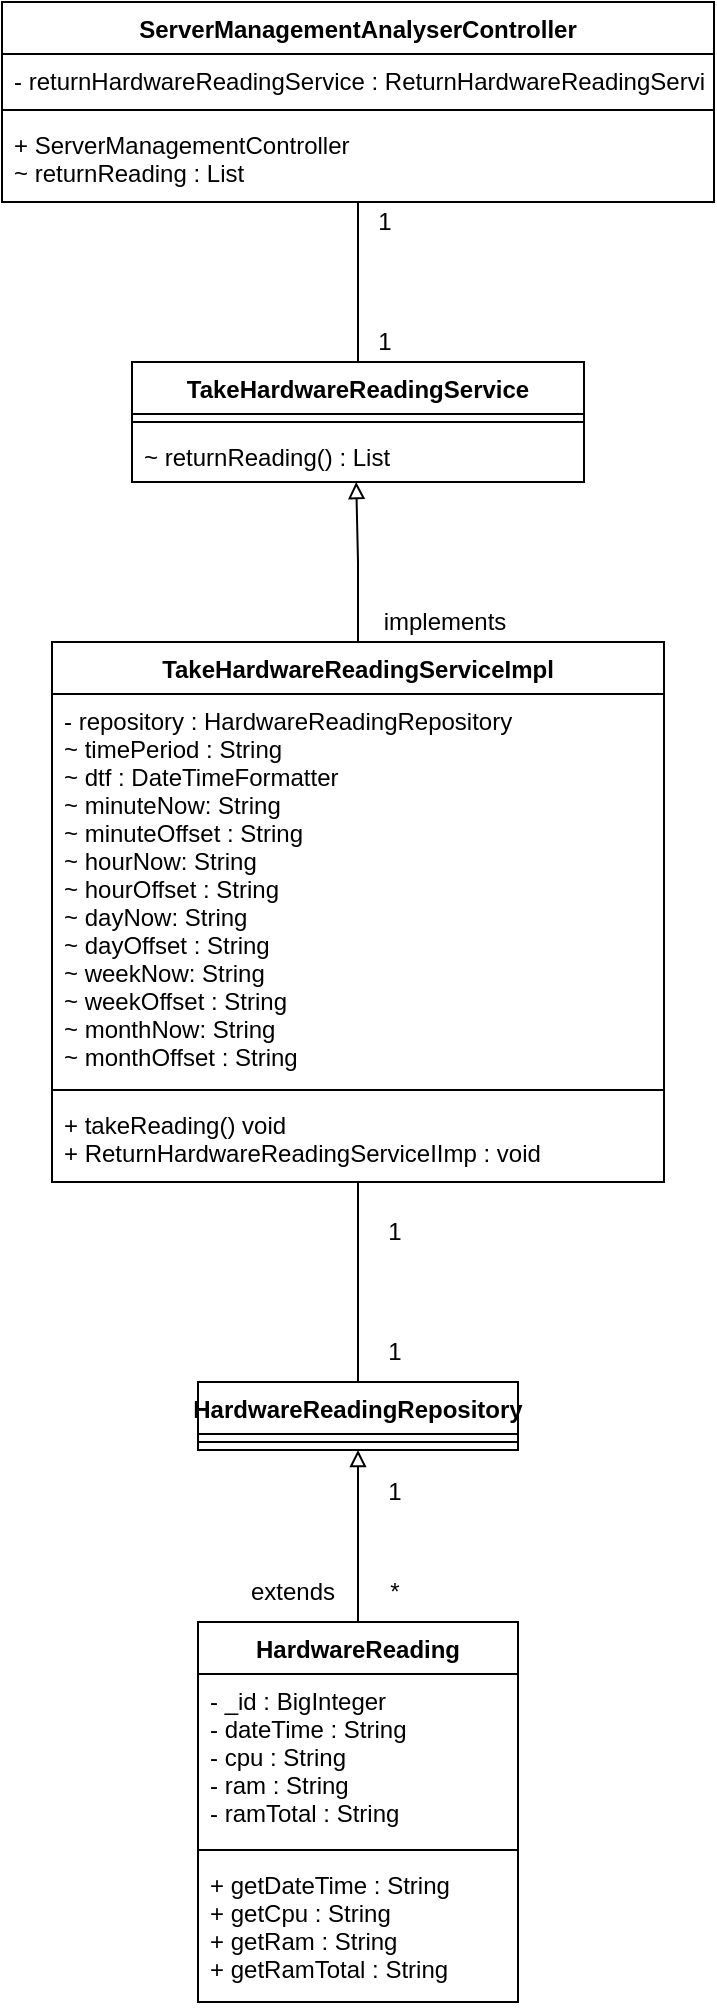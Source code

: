 <mxfile version="24.7.7">
  <diagram id="JvNztcLzzB4lx43ZR72-" name="Page-1">
    <mxGraphModel dx="1647" dy="909" grid="1" gridSize="10" guides="1" tooltips="1" connect="1" arrows="1" fold="1" page="1" pageScale="1" pageWidth="827" pageHeight="1169" math="0" shadow="0">
      <root>
        <mxCell id="0" />
        <mxCell id="1" parent="0" />
        <mxCell id="SxmBoxdIOeCgQ3alWcWk-9" style="edgeStyle=orthogonalEdgeStyle;rounded=0;orthogonalLoop=1;jettySize=auto;html=1;exitX=0.5;exitY=1;exitDx=0;exitDy=0;entryX=0.5;entryY=0;entryDx=0;entryDy=0;endArrow=none;endFill=0;" parent="1" source="SxmBoxdIOeCgQ3alWcWk-1" target="SxmBoxdIOeCgQ3alWcWk-5" edge="1">
          <mxGeometry relative="1" as="geometry" />
        </mxCell>
        <mxCell id="SxmBoxdIOeCgQ3alWcWk-1" value="ServerManagementAnalyserController" style="swimlane;fontStyle=1;align=center;verticalAlign=top;childLayout=stackLayout;horizontal=1;startSize=26;horizontalStack=0;resizeParent=1;resizeParentMax=0;resizeLast=0;collapsible=1;marginBottom=0;" parent="1" vertex="1">
          <mxGeometry x="269" y="80" width="356" height="100" as="geometry" />
        </mxCell>
        <mxCell id="SxmBoxdIOeCgQ3alWcWk-2" value="- returnHardwareReadingService : ReturnHardwareReadingService" style="text;strokeColor=none;fillColor=none;align=left;verticalAlign=top;spacingLeft=4;spacingRight=4;overflow=hidden;rotatable=0;points=[[0,0.5],[1,0.5]];portConstraint=eastwest;" parent="SxmBoxdIOeCgQ3alWcWk-1" vertex="1">
          <mxGeometry y="26" width="356" height="24" as="geometry" />
        </mxCell>
        <mxCell id="SxmBoxdIOeCgQ3alWcWk-3" value="" style="line;strokeWidth=1;fillColor=none;align=left;verticalAlign=middle;spacingTop=-1;spacingLeft=3;spacingRight=3;rotatable=0;labelPosition=right;points=[];portConstraint=eastwest;" parent="SxmBoxdIOeCgQ3alWcWk-1" vertex="1">
          <mxGeometry y="50" width="356" height="8" as="geometry" />
        </mxCell>
        <mxCell id="SxmBoxdIOeCgQ3alWcWk-4" value="+ ServerManagementController&#xa;~ returnReading : List&#xa;" style="text;strokeColor=none;fillColor=none;align=left;verticalAlign=top;spacingLeft=4;spacingRight=4;overflow=hidden;rotatable=0;points=[[0,0.5],[1,0.5]];portConstraint=eastwest;" parent="SxmBoxdIOeCgQ3alWcWk-1" vertex="1">
          <mxGeometry y="58" width="356" height="42" as="geometry" />
        </mxCell>
        <mxCell id="SxmBoxdIOeCgQ3alWcWk-5" value="TakeHardwareReadingService" style="swimlane;fontStyle=1;align=center;verticalAlign=top;childLayout=stackLayout;horizontal=1;startSize=26;horizontalStack=0;resizeParent=1;resizeParentMax=0;resizeLast=0;collapsible=1;marginBottom=0;" parent="1" vertex="1">
          <mxGeometry x="334" y="260" width="226" height="60" as="geometry" />
        </mxCell>
        <mxCell id="SxmBoxdIOeCgQ3alWcWk-7" value="" style="line;strokeWidth=1;fillColor=none;align=left;verticalAlign=middle;spacingTop=-1;spacingLeft=3;spacingRight=3;rotatable=0;labelPosition=right;points=[];portConstraint=eastwest;" parent="SxmBoxdIOeCgQ3alWcWk-5" vertex="1">
          <mxGeometry y="26" width="226" height="8" as="geometry" />
        </mxCell>
        <mxCell id="SxmBoxdIOeCgQ3alWcWk-8" value="~ returnReading() : List" style="text;strokeColor=none;fillColor=none;align=left;verticalAlign=top;spacingLeft=4;spacingRight=4;overflow=hidden;rotatable=0;points=[[0,0.5],[1,0.5]];portConstraint=eastwest;" parent="SxmBoxdIOeCgQ3alWcWk-5" vertex="1">
          <mxGeometry y="34" width="226" height="26" as="geometry" />
        </mxCell>
        <mxCell id="SxmBoxdIOeCgQ3alWcWk-10" value="1" style="text;html=1;align=center;verticalAlign=middle;resizable=0;points=[];autosize=1;strokeColor=none;fillColor=none;" parent="1" vertex="1">
          <mxGeometry x="450" y="180" width="20" height="20" as="geometry" />
        </mxCell>
        <mxCell id="SxmBoxdIOeCgQ3alWcWk-11" value="1" style="text;html=1;align=center;verticalAlign=middle;resizable=0;points=[];autosize=1;strokeColor=none;fillColor=none;" parent="1" vertex="1">
          <mxGeometry x="450" y="240" width="20" height="20" as="geometry" />
        </mxCell>
        <mxCell id="SxmBoxdIOeCgQ3alWcWk-16" style="edgeStyle=orthogonalEdgeStyle;rounded=0;orthogonalLoop=1;jettySize=auto;html=1;exitX=0.5;exitY=0;exitDx=0;exitDy=0;entryX=0.496;entryY=1;entryDx=0;entryDy=0;entryPerimeter=0;endArrow=block;endFill=0;" parent="1" source="SxmBoxdIOeCgQ3alWcWk-12" target="SxmBoxdIOeCgQ3alWcWk-8" edge="1">
          <mxGeometry relative="1" as="geometry" />
        </mxCell>
        <mxCell id="SxmBoxdIOeCgQ3alWcWk-22" style="edgeStyle=orthogonalEdgeStyle;rounded=0;orthogonalLoop=1;jettySize=auto;html=1;exitX=0.5;exitY=1;exitDx=0;exitDy=0;endArrow=none;endFill=0;" parent="1" source="SxmBoxdIOeCgQ3alWcWk-12" target="SxmBoxdIOeCgQ3alWcWk-18" edge="1">
          <mxGeometry relative="1" as="geometry" />
        </mxCell>
        <mxCell id="SxmBoxdIOeCgQ3alWcWk-12" value="TakeHardwareReadingServiceImpl" style="swimlane;fontStyle=1;align=center;verticalAlign=top;childLayout=stackLayout;horizontal=1;startSize=26;horizontalStack=0;resizeParent=1;resizeParentMax=0;resizeLast=0;collapsible=1;marginBottom=0;" parent="1" vertex="1">
          <mxGeometry x="294" y="400" width="306" height="270" as="geometry" />
        </mxCell>
        <mxCell id="SxmBoxdIOeCgQ3alWcWk-13" value="- repository : HardwareReadingRepository&#xa;~ timePeriod : String&#xa;~ dtf : DateTimeFormatter&#xa;~ minuteNow: String&#xa;~ minuteOffset : String&#xa;~ hourNow: String&#xa;~ hourOffset : String&#xa;~ dayNow: String&#xa;~ dayOffset : String&#xa;~ weekNow: String&#xa;~ weekOffset : String&#xa;~ monthNow: String&#xa;~ monthOffset : String" style="text;strokeColor=none;fillColor=none;align=left;verticalAlign=top;spacingLeft=4;spacingRight=4;overflow=hidden;rotatable=0;points=[[0,0.5],[1,0.5]];portConstraint=eastwest;" parent="SxmBoxdIOeCgQ3alWcWk-12" vertex="1">
          <mxGeometry y="26" width="306" height="194" as="geometry" />
        </mxCell>
        <mxCell id="SxmBoxdIOeCgQ3alWcWk-14" value="" style="line;strokeWidth=1;fillColor=none;align=left;verticalAlign=middle;spacingTop=-1;spacingLeft=3;spacingRight=3;rotatable=0;labelPosition=right;points=[];portConstraint=eastwest;" parent="SxmBoxdIOeCgQ3alWcWk-12" vertex="1">
          <mxGeometry y="220" width="306" height="8" as="geometry" />
        </mxCell>
        <mxCell id="SxmBoxdIOeCgQ3alWcWk-15" value="+ takeReading() void&#xa;+ ReturnHardwareReadingServiceIImp : void&#xa;" style="text;strokeColor=none;fillColor=none;align=left;verticalAlign=top;spacingLeft=4;spacingRight=4;overflow=hidden;rotatable=0;points=[[0,0.5],[1,0.5]];portConstraint=eastwest;" parent="SxmBoxdIOeCgQ3alWcWk-12" vertex="1">
          <mxGeometry y="228" width="306" height="42" as="geometry" />
        </mxCell>
        <mxCell id="SxmBoxdIOeCgQ3alWcWk-17" value="implements" style="text;html=1;align=center;verticalAlign=middle;resizable=0;points=[];autosize=1;strokeColor=none;fillColor=none;" parent="1" vertex="1">
          <mxGeometry x="450" y="380" width="80" height="20" as="geometry" />
        </mxCell>
        <mxCell id="SxmBoxdIOeCgQ3alWcWk-27" style="edgeStyle=orthogonalEdgeStyle;rounded=0;orthogonalLoop=1;jettySize=auto;html=1;exitX=0.5;exitY=1;exitDx=0;exitDy=0;entryX=0.5;entryY=0;entryDx=0;entryDy=0;endArrow=none;endFill=0;startArrow=block;startFill=0;" parent="1" source="SxmBoxdIOeCgQ3alWcWk-18" target="SxmBoxdIOeCgQ3alWcWk-23" edge="1">
          <mxGeometry relative="1" as="geometry" />
        </mxCell>
        <mxCell id="SxmBoxdIOeCgQ3alWcWk-18" value="HardwareReadingRepository" style="swimlane;align=center;verticalAlign=top;childLayout=stackLayout;horizontal=1;startSize=26;horizontalStack=0;resizeParent=1;resizeParentMax=0;resizeLast=0;collapsible=1;marginBottom=0;" parent="1" vertex="1">
          <mxGeometry x="367" y="770" width="160" height="34" as="geometry" />
        </mxCell>
        <mxCell id="SxmBoxdIOeCgQ3alWcWk-20" value="" style="line;strokeWidth=1;fillColor=none;align=left;verticalAlign=middle;spacingTop=-1;spacingLeft=3;spacingRight=3;rotatable=0;labelPosition=right;points=[];portConstraint=eastwest;" parent="SxmBoxdIOeCgQ3alWcWk-18" vertex="1">
          <mxGeometry y="26" width="160" height="8" as="geometry" />
        </mxCell>
        <mxCell id="SxmBoxdIOeCgQ3alWcWk-23" value="HardwareReading" style="swimlane;fontStyle=1;align=center;verticalAlign=top;childLayout=stackLayout;horizontal=1;startSize=26;horizontalStack=0;resizeParent=1;resizeParentMax=0;resizeLast=0;collapsible=1;marginBottom=0;" parent="1" vertex="1">
          <mxGeometry x="367" y="890" width="160" height="190" as="geometry" />
        </mxCell>
        <mxCell id="SxmBoxdIOeCgQ3alWcWk-24" value="- _id : BigInteger&#xa;- dateTime : String&#xa;- cpu : String&#xa;- ram : String&#xa;- ramTotal : String&#xa;" style="text;strokeColor=none;fillColor=none;align=left;verticalAlign=top;spacingLeft=4;spacingRight=4;overflow=hidden;rotatable=0;points=[[0,0.5],[1,0.5]];portConstraint=eastwest;" parent="SxmBoxdIOeCgQ3alWcWk-23" vertex="1">
          <mxGeometry y="26" width="160" height="84" as="geometry" />
        </mxCell>
        <mxCell id="SxmBoxdIOeCgQ3alWcWk-25" value="" style="line;strokeWidth=1;fillColor=none;align=left;verticalAlign=middle;spacingTop=-1;spacingLeft=3;spacingRight=3;rotatable=0;labelPosition=right;points=[];portConstraint=eastwest;" parent="SxmBoxdIOeCgQ3alWcWk-23" vertex="1">
          <mxGeometry y="110" width="160" height="8" as="geometry" />
        </mxCell>
        <mxCell id="SxmBoxdIOeCgQ3alWcWk-26" value="+ getDateTime : String&#xa;+ getCpu : String&#xa;+ getRam : String&#xa;+ getRamTotal : String" style="text;strokeColor=none;fillColor=none;align=left;verticalAlign=top;spacingLeft=4;spacingRight=4;overflow=hidden;rotatable=0;points=[[0,0.5],[1,0.5]];portConstraint=eastwest;" parent="SxmBoxdIOeCgQ3alWcWk-23" vertex="1">
          <mxGeometry y="118" width="160" height="72" as="geometry" />
        </mxCell>
        <mxCell id="zUKHOmlJRU0IThX-05zi-1" value="1" style="text;html=1;align=center;verticalAlign=middle;resizable=0;points=[];autosize=1;strokeColor=none;fillColor=none;" parent="1" vertex="1">
          <mxGeometry x="450" y="680" width="30" height="30" as="geometry" />
        </mxCell>
        <mxCell id="zUKHOmlJRU0IThX-05zi-2" value="1" style="text;html=1;align=center;verticalAlign=middle;resizable=0;points=[];autosize=1;strokeColor=none;fillColor=none;" parent="1" vertex="1">
          <mxGeometry x="450" y="740" width="30" height="30" as="geometry" />
        </mxCell>
        <mxCell id="zUKHOmlJRU0IThX-05zi-3" value="1" style="text;html=1;align=center;verticalAlign=middle;resizable=0;points=[];autosize=1;strokeColor=none;fillColor=none;" parent="1" vertex="1">
          <mxGeometry x="450" y="810" width="30" height="30" as="geometry" />
        </mxCell>
        <mxCell id="zUKHOmlJRU0IThX-05zi-4" value="*" style="text;html=1;align=center;verticalAlign=middle;resizable=0;points=[];autosize=1;strokeColor=none;fillColor=none;" parent="1" vertex="1">
          <mxGeometry x="450" y="860" width="30" height="30" as="geometry" />
        </mxCell>
        <mxCell id="M0YjtGM4ocpPmR6_3Fk_-1" value="extends" style="text;html=1;align=center;verticalAlign=middle;resizable=0;points=[];autosize=1;strokeColor=none;fillColor=none;" vertex="1" parent="1">
          <mxGeometry x="384" y="860" width="60" height="30" as="geometry" />
        </mxCell>
      </root>
    </mxGraphModel>
  </diagram>
</mxfile>
